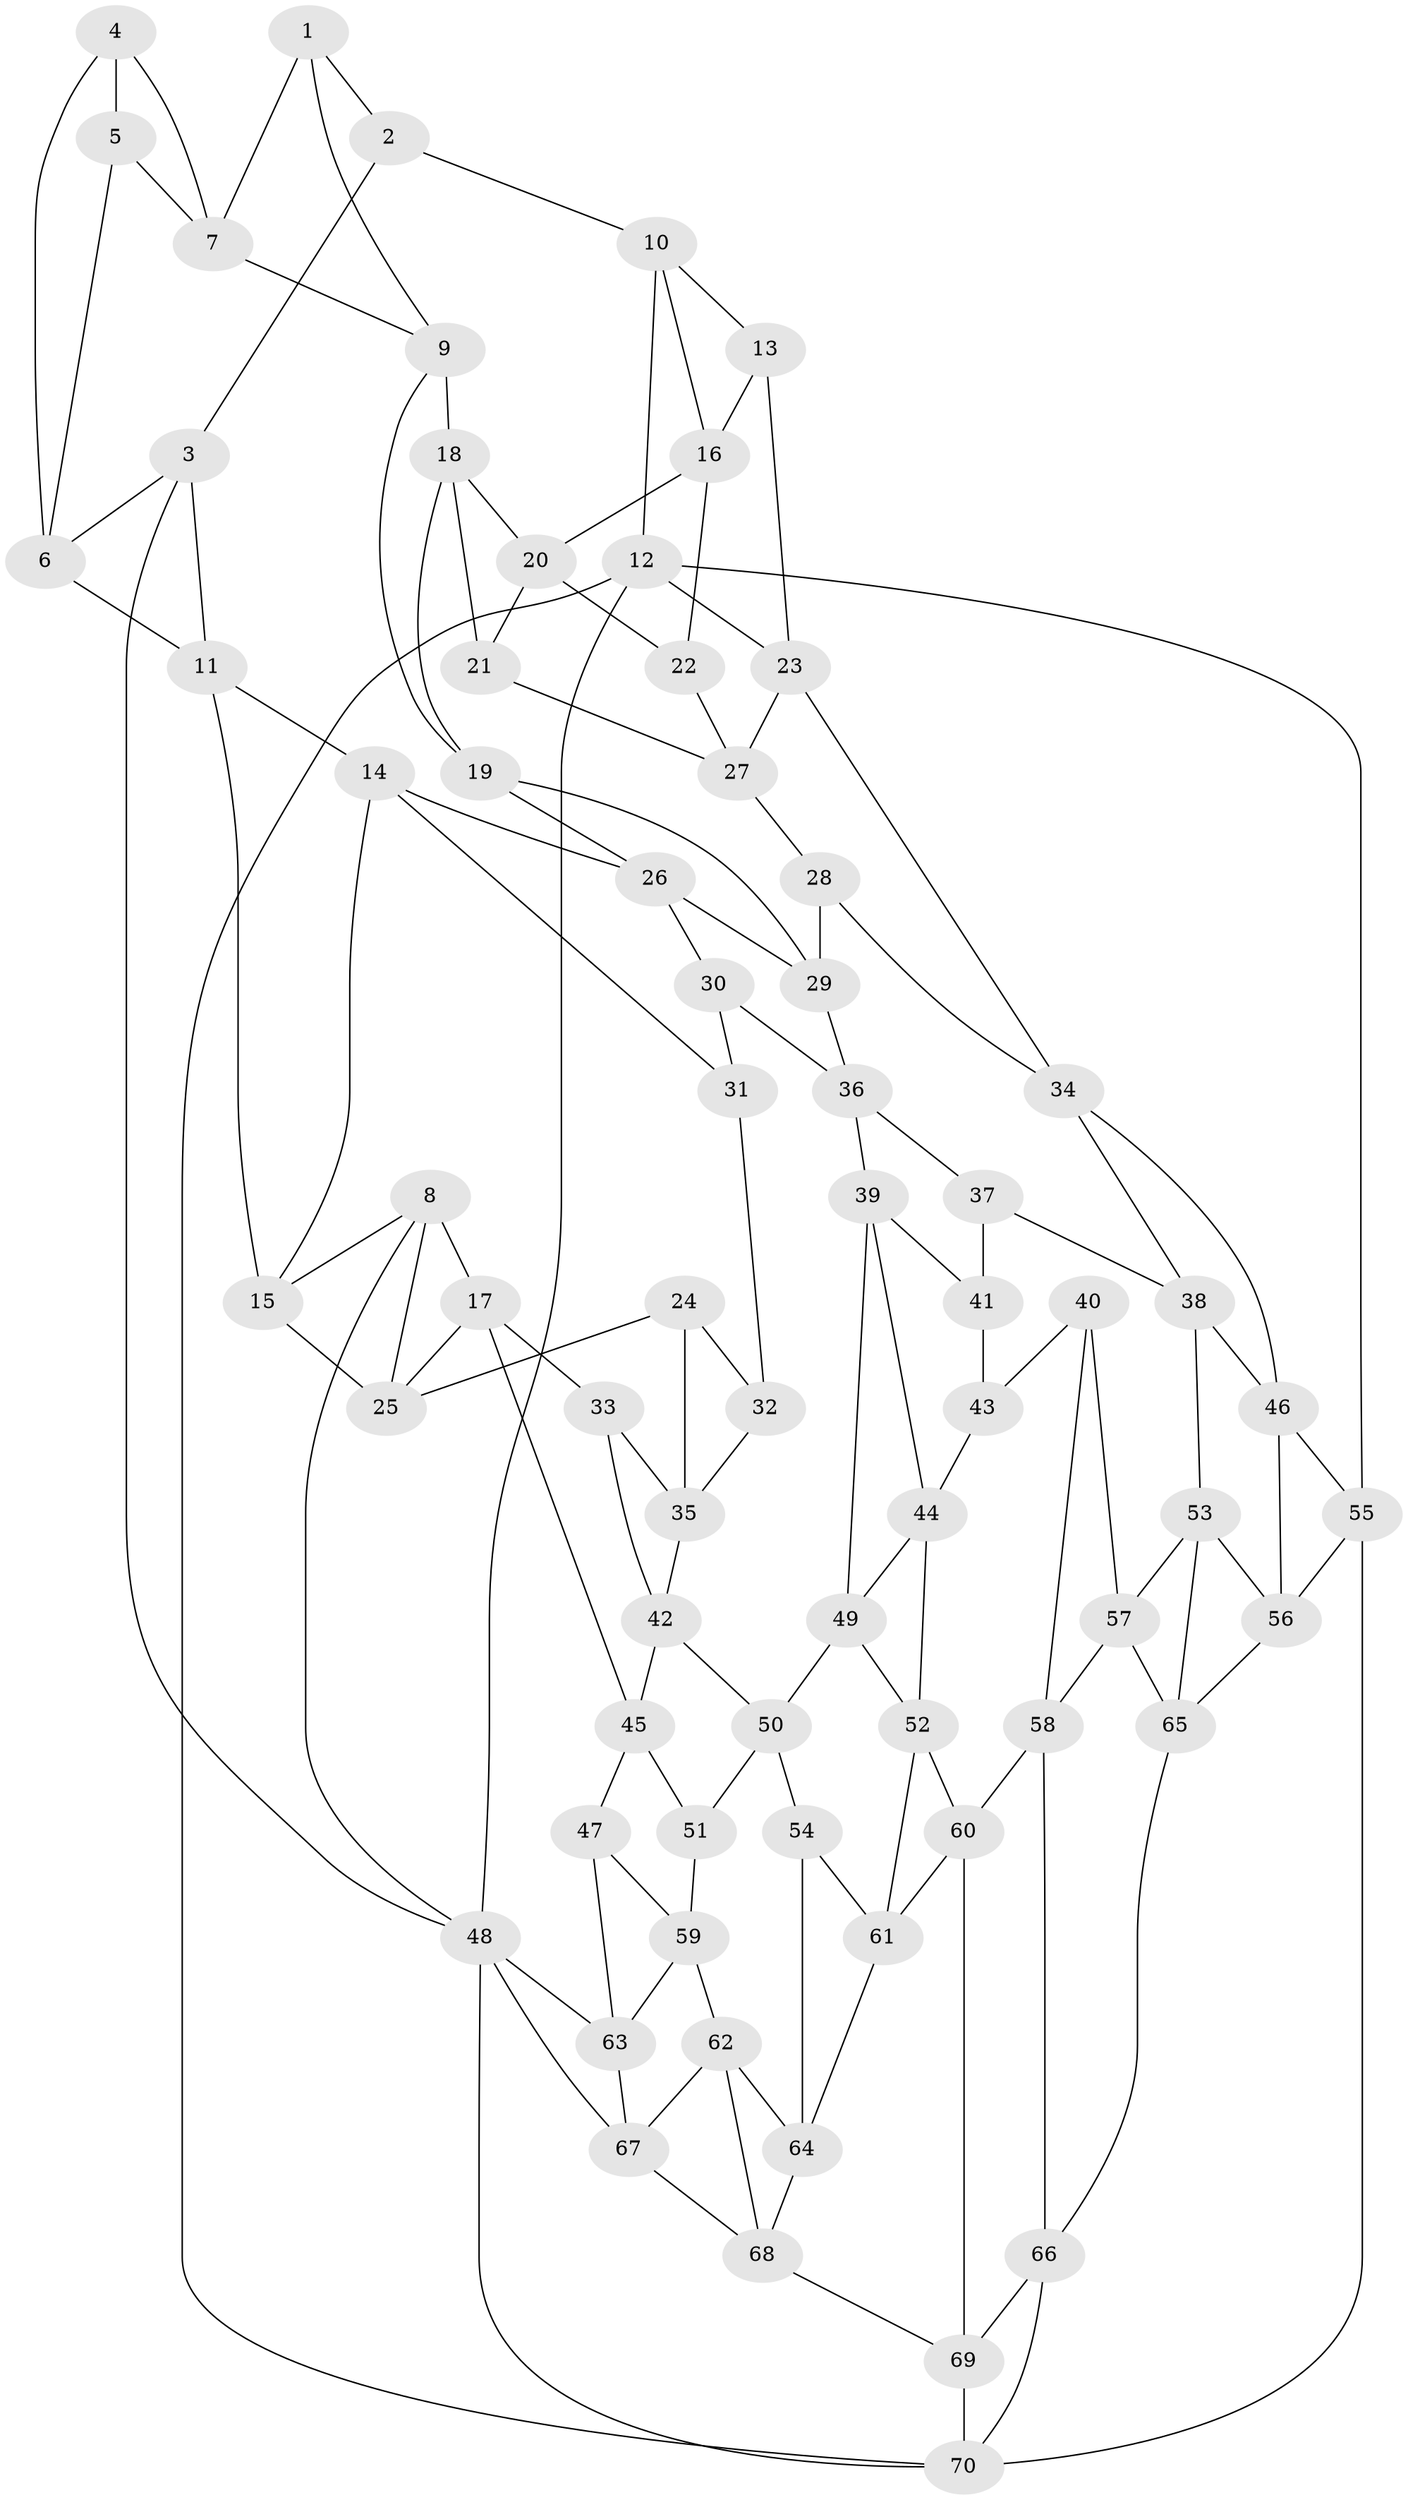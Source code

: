 // original degree distribution, {3: 0.014285714285714285, 5: 0.5714285714285714, 4: 0.21428571428571427, 6: 0.2}
// Generated by graph-tools (version 1.1) at 2025/38/03/04/25 23:38:31]
// undirected, 70 vertices, 132 edges
graph export_dot {
  node [color=gray90,style=filled];
  1;
  2;
  3;
  4;
  5;
  6;
  7;
  8;
  9;
  10;
  11;
  12;
  13;
  14;
  15;
  16;
  17;
  18;
  19;
  20;
  21;
  22;
  23;
  24;
  25;
  26;
  27;
  28;
  29;
  30;
  31;
  32;
  33;
  34;
  35;
  36;
  37;
  38;
  39;
  40;
  41;
  42;
  43;
  44;
  45;
  46;
  47;
  48;
  49;
  50;
  51;
  52;
  53;
  54;
  55;
  56;
  57;
  58;
  59;
  60;
  61;
  62;
  63;
  64;
  65;
  66;
  67;
  68;
  69;
  70;
  1 -- 2 [weight=1.0];
  1 -- 7 [weight=1.0];
  1 -- 9 [weight=1.0];
  2 -- 3 [weight=1.0];
  2 -- 10 [weight=1.0];
  3 -- 6 [weight=1.0];
  3 -- 11 [weight=1.0];
  3 -- 48 [weight=1.0];
  4 -- 5 [weight=1.0];
  4 -- 6 [weight=1.0];
  4 -- 7 [weight=1.0];
  5 -- 6 [weight=1.0];
  5 -- 7 [weight=1.0];
  6 -- 11 [weight=1.0];
  7 -- 9 [weight=1.0];
  8 -- 15 [weight=1.0];
  8 -- 17 [weight=1.0];
  8 -- 25 [weight=1.0];
  8 -- 48 [weight=1.0];
  9 -- 18 [weight=1.0];
  9 -- 19 [weight=1.0];
  10 -- 12 [weight=1.0];
  10 -- 13 [weight=1.0];
  10 -- 16 [weight=1.0];
  11 -- 14 [weight=1.0];
  11 -- 15 [weight=1.0];
  12 -- 23 [weight=1.0];
  12 -- 48 [weight=1.0];
  12 -- 55 [weight=1.0];
  12 -- 70 [weight=1.0];
  13 -- 16 [weight=1.0];
  13 -- 23 [weight=1.0];
  14 -- 15 [weight=1.0];
  14 -- 26 [weight=1.0];
  14 -- 31 [weight=1.0];
  15 -- 25 [weight=1.0];
  16 -- 20 [weight=1.0];
  16 -- 22 [weight=1.0];
  17 -- 25 [weight=1.0];
  17 -- 33 [weight=1.0];
  17 -- 45 [weight=1.0];
  18 -- 19 [weight=1.0];
  18 -- 20 [weight=1.0];
  18 -- 21 [weight=1.0];
  19 -- 26 [weight=1.0];
  19 -- 29 [weight=1.0];
  20 -- 21 [weight=1.0];
  20 -- 22 [weight=1.0];
  21 -- 27 [weight=1.0];
  22 -- 27 [weight=1.0];
  23 -- 27 [weight=1.0];
  23 -- 34 [weight=1.0];
  24 -- 25 [weight=1.0];
  24 -- 32 [weight=1.0];
  24 -- 35 [weight=1.0];
  26 -- 29 [weight=1.0];
  26 -- 30 [weight=1.0];
  27 -- 28 [weight=1.0];
  28 -- 29 [weight=1.0];
  28 -- 34 [weight=1.0];
  29 -- 36 [weight=1.0];
  30 -- 31 [weight=1.0];
  30 -- 36 [weight=1.0];
  31 -- 32 [weight=2.0];
  32 -- 35 [weight=1.0];
  33 -- 35 [weight=1.0];
  33 -- 42 [weight=1.0];
  34 -- 38 [weight=1.0];
  34 -- 46 [weight=1.0];
  35 -- 42 [weight=1.0];
  36 -- 37 [weight=1.0];
  36 -- 39 [weight=1.0];
  37 -- 38 [weight=1.0];
  37 -- 41 [weight=1.0];
  38 -- 46 [weight=1.0];
  38 -- 53 [weight=1.0];
  39 -- 41 [weight=1.0];
  39 -- 44 [weight=1.0];
  39 -- 49 [weight=1.0];
  40 -- 43 [weight=1.0];
  40 -- 57 [weight=1.0];
  40 -- 58 [weight=1.0];
  41 -- 43 [weight=2.0];
  42 -- 45 [weight=1.0];
  42 -- 50 [weight=1.0];
  43 -- 44 [weight=1.0];
  44 -- 49 [weight=1.0];
  44 -- 52 [weight=1.0];
  45 -- 47 [weight=1.0];
  45 -- 51 [weight=1.0];
  46 -- 55 [weight=1.0];
  46 -- 56 [weight=1.0];
  47 -- 59 [weight=1.0];
  47 -- 63 [weight=1.0];
  48 -- 63 [weight=1.0];
  48 -- 67 [weight=1.0];
  48 -- 70 [weight=1.0];
  49 -- 50 [weight=1.0];
  49 -- 52 [weight=1.0];
  50 -- 51 [weight=1.0];
  50 -- 54 [weight=1.0];
  51 -- 59 [weight=1.0];
  52 -- 60 [weight=1.0];
  52 -- 61 [weight=1.0];
  53 -- 56 [weight=1.0];
  53 -- 57 [weight=1.0];
  53 -- 65 [weight=1.0];
  54 -- 61 [weight=1.0];
  54 -- 64 [weight=1.0];
  55 -- 56 [weight=1.0];
  55 -- 70 [weight=1.0];
  56 -- 65 [weight=1.0];
  57 -- 58 [weight=1.0];
  57 -- 65 [weight=1.0];
  58 -- 60 [weight=1.0];
  58 -- 66 [weight=1.0];
  59 -- 62 [weight=1.0];
  59 -- 63 [weight=1.0];
  60 -- 61 [weight=1.0];
  60 -- 69 [weight=1.0];
  61 -- 64 [weight=1.0];
  62 -- 64 [weight=1.0];
  62 -- 67 [weight=1.0];
  62 -- 68 [weight=1.0];
  63 -- 67 [weight=1.0];
  64 -- 68 [weight=1.0];
  65 -- 66 [weight=1.0];
  66 -- 69 [weight=1.0];
  66 -- 70 [weight=1.0];
  67 -- 68 [weight=1.0];
  68 -- 69 [weight=1.0];
  69 -- 70 [weight=1.0];
}
